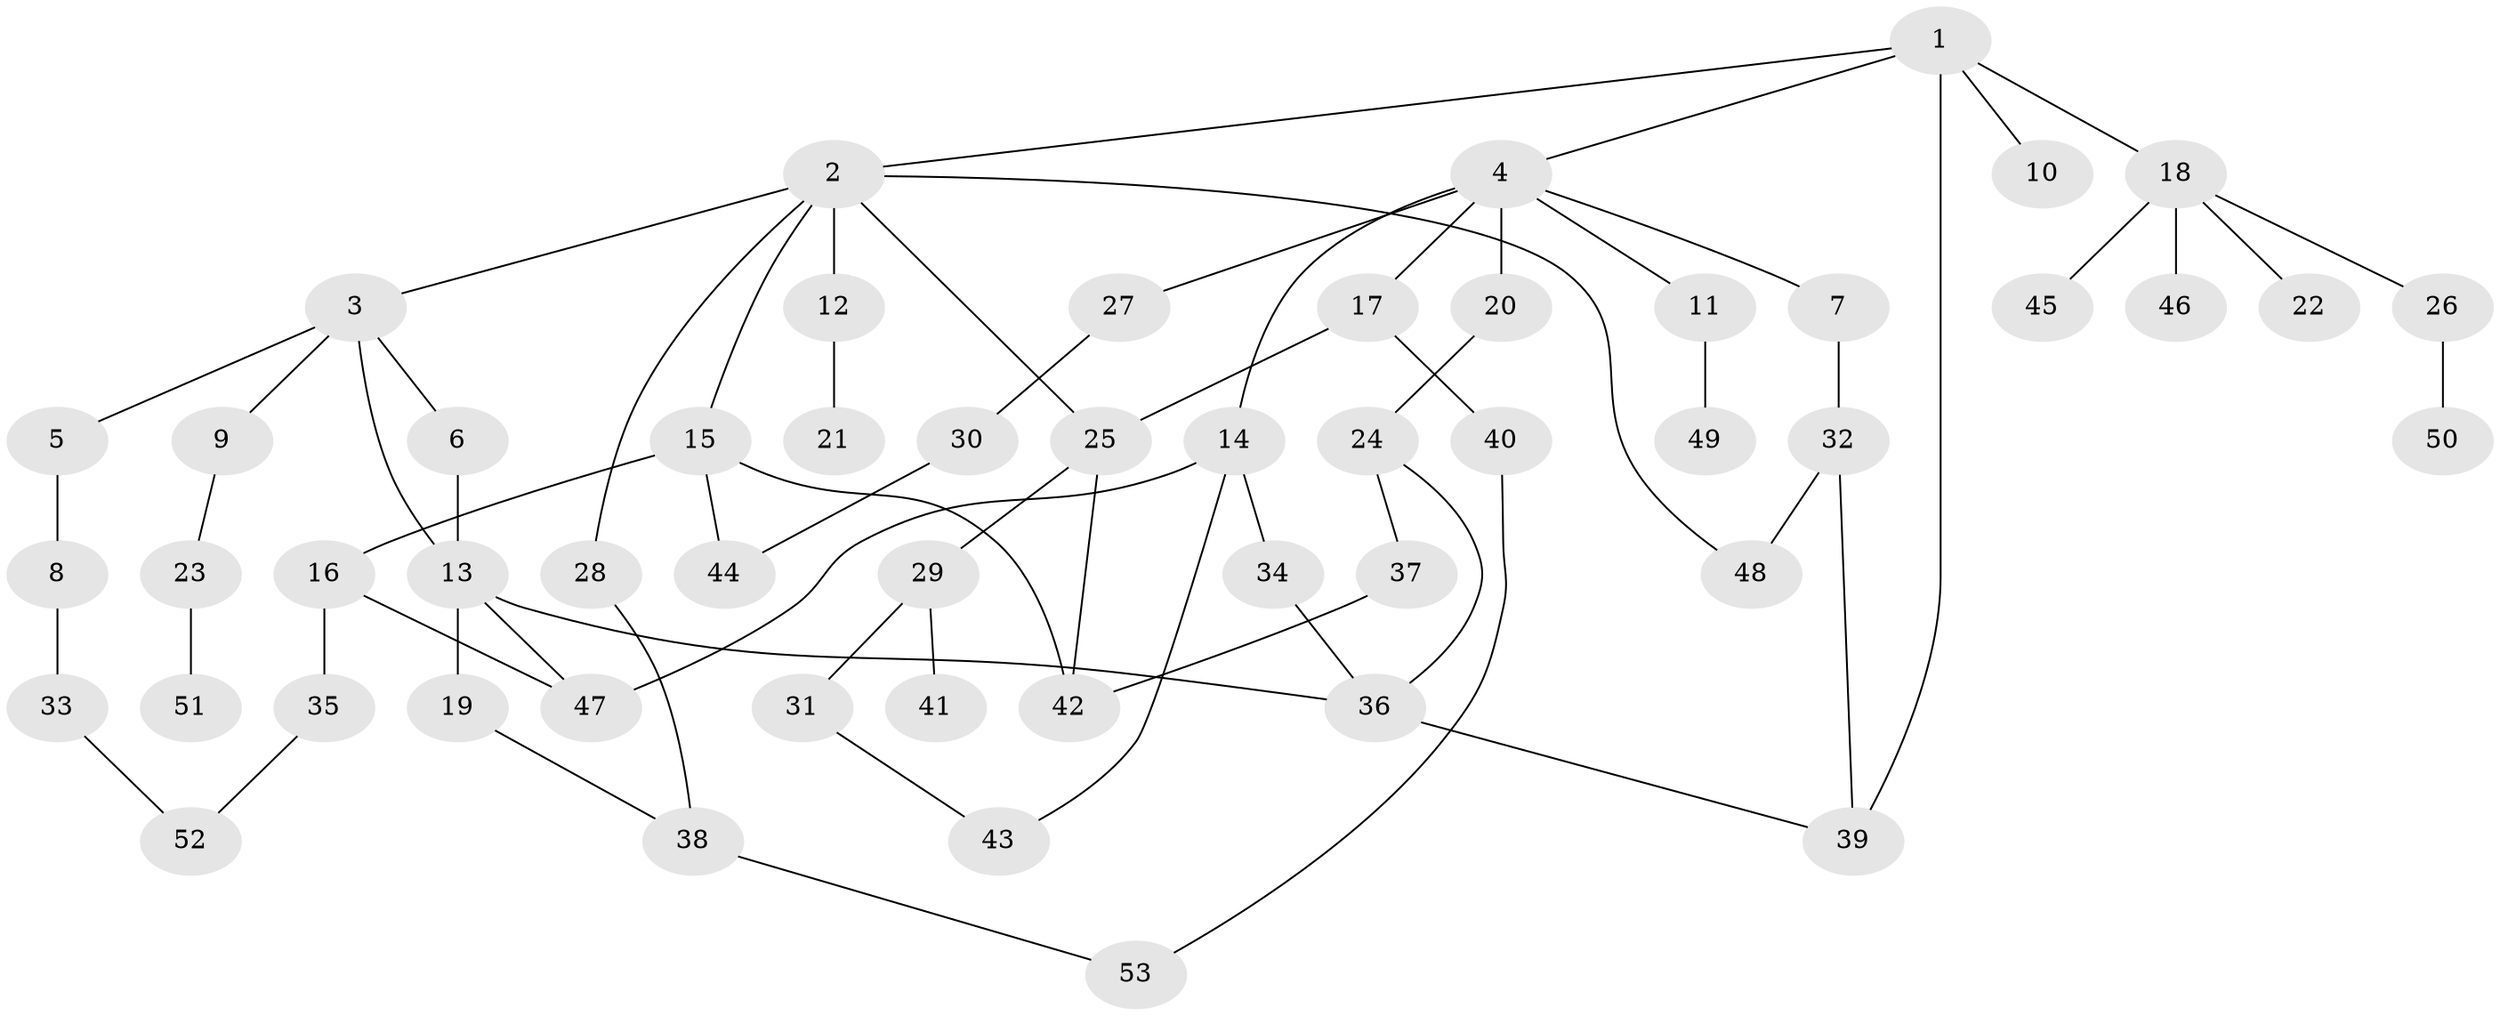 // original degree distribution, {6: 0.02912621359223301, 5: 0.04854368932038835, 4: 0.10679611650485436, 2: 0.22330097087378642, 3: 0.21359223300970873, 1: 0.3786407766990291}
// Generated by graph-tools (version 1.1) at 2025/34/03/09/25 02:34:22]
// undirected, 53 vertices, 68 edges
graph export_dot {
graph [start="1"]
  node [color=gray90,style=filled];
  1;
  2;
  3;
  4;
  5;
  6;
  7;
  8;
  9;
  10;
  11;
  12;
  13;
  14;
  15;
  16;
  17;
  18;
  19;
  20;
  21;
  22;
  23;
  24;
  25;
  26;
  27;
  28;
  29;
  30;
  31;
  32;
  33;
  34;
  35;
  36;
  37;
  38;
  39;
  40;
  41;
  42;
  43;
  44;
  45;
  46;
  47;
  48;
  49;
  50;
  51;
  52;
  53;
  1 -- 2 [weight=1.0];
  1 -- 4 [weight=1.0];
  1 -- 10 [weight=1.0];
  1 -- 18 [weight=1.0];
  1 -- 39 [weight=1.0];
  2 -- 3 [weight=1.0];
  2 -- 12 [weight=1.0];
  2 -- 15 [weight=1.0];
  2 -- 25 [weight=1.0];
  2 -- 28 [weight=1.0];
  2 -- 48 [weight=1.0];
  3 -- 5 [weight=1.0];
  3 -- 6 [weight=1.0];
  3 -- 9 [weight=1.0];
  3 -- 13 [weight=1.0];
  4 -- 7 [weight=1.0];
  4 -- 11 [weight=1.0];
  4 -- 14 [weight=1.0];
  4 -- 17 [weight=1.0];
  4 -- 20 [weight=1.0];
  4 -- 27 [weight=1.0];
  5 -- 8 [weight=2.0];
  6 -- 13 [weight=1.0];
  7 -- 32 [weight=1.0];
  8 -- 33 [weight=1.0];
  9 -- 23 [weight=1.0];
  11 -- 49 [weight=1.0];
  12 -- 21 [weight=1.0];
  13 -- 19 [weight=3.0];
  13 -- 36 [weight=1.0];
  13 -- 47 [weight=1.0];
  14 -- 34 [weight=3.0];
  14 -- 43 [weight=1.0];
  14 -- 47 [weight=1.0];
  15 -- 16 [weight=1.0];
  15 -- 42 [weight=1.0];
  15 -- 44 [weight=1.0];
  16 -- 35 [weight=1.0];
  16 -- 47 [weight=1.0];
  17 -- 25 [weight=1.0];
  17 -- 40 [weight=2.0];
  18 -- 22 [weight=1.0];
  18 -- 26 [weight=1.0];
  18 -- 45 [weight=1.0];
  18 -- 46 [weight=1.0];
  19 -- 38 [weight=1.0];
  20 -- 24 [weight=1.0];
  23 -- 51 [weight=1.0];
  24 -- 36 [weight=1.0];
  24 -- 37 [weight=1.0];
  25 -- 29 [weight=1.0];
  25 -- 42 [weight=1.0];
  26 -- 50 [weight=1.0];
  27 -- 30 [weight=1.0];
  28 -- 38 [weight=1.0];
  29 -- 31 [weight=1.0];
  29 -- 41 [weight=1.0];
  30 -- 44 [weight=1.0];
  31 -- 43 [weight=1.0];
  32 -- 39 [weight=1.0];
  32 -- 48 [weight=2.0];
  33 -- 52 [weight=1.0];
  34 -- 36 [weight=1.0];
  35 -- 52 [weight=1.0];
  36 -- 39 [weight=1.0];
  37 -- 42 [weight=1.0];
  38 -- 53 [weight=1.0];
  40 -- 53 [weight=1.0];
}
